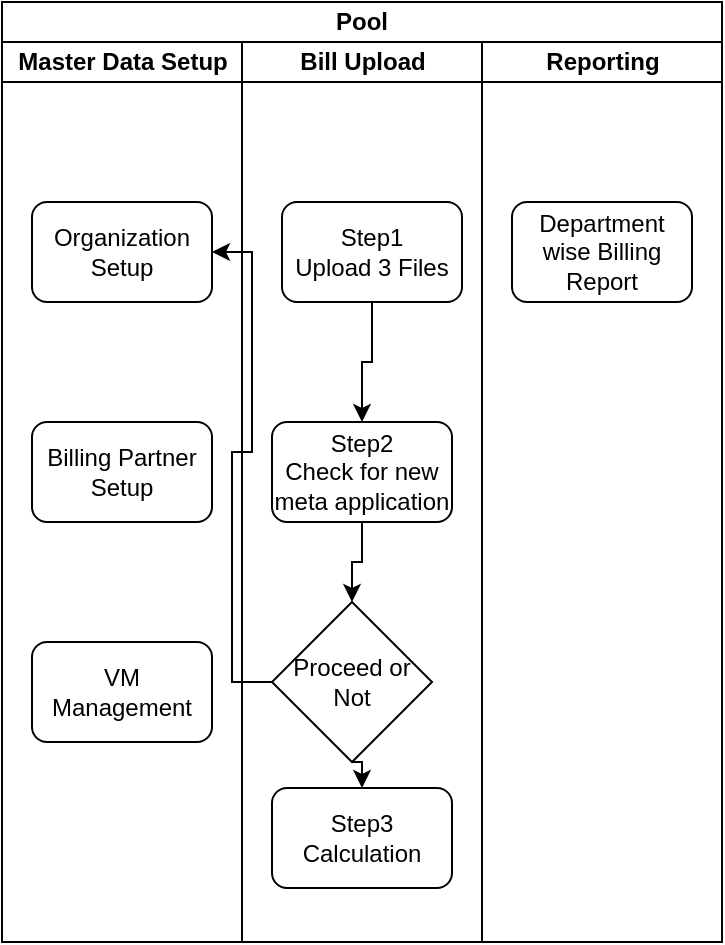 <mxfile version="24.9.1">
  <diagram name="Page-1" id="Iwcb6CgbbryZW0hVcmBh">
    <mxGraphModel dx="1050" dy="653" grid="1" gridSize="10" guides="1" tooltips="1" connect="1" arrows="1" fold="1" page="1" pageScale="1" pageWidth="850" pageHeight="1100" math="0" shadow="0">
      <root>
        <mxCell id="0" />
        <mxCell id="1" parent="0" />
        <mxCell id="6ETel4mcx1zIXjCM35hC-1" value="Pool" style="swimlane;html=1;childLayout=stackLayout;resizeParent=1;resizeParentMax=0;startSize=20;whiteSpace=wrap;" vertex="1" parent="1">
          <mxGeometry x="240" y="110" width="360" height="470" as="geometry" />
        </mxCell>
        <mxCell id="6ETel4mcx1zIXjCM35hC-2" value="Master Data Setup" style="swimlane;html=1;startSize=20;" vertex="1" parent="6ETel4mcx1zIXjCM35hC-1">
          <mxGeometry y="20" width="120" height="450" as="geometry" />
        </mxCell>
        <mxCell id="6ETel4mcx1zIXjCM35hC-24" value="Organization Setup" style="rounded=1;whiteSpace=wrap;html=1;" vertex="1" parent="6ETel4mcx1zIXjCM35hC-2">
          <mxGeometry x="15" y="80" width="90" height="50" as="geometry" />
        </mxCell>
        <mxCell id="6ETel4mcx1zIXjCM35hC-25" value="Billing Partner Setup" style="rounded=1;whiteSpace=wrap;html=1;" vertex="1" parent="6ETel4mcx1zIXjCM35hC-2">
          <mxGeometry x="15" y="190" width="90" height="50" as="geometry" />
        </mxCell>
        <mxCell id="6ETel4mcx1zIXjCM35hC-29" value="VM Management" style="rounded=1;whiteSpace=wrap;html=1;" vertex="1" parent="6ETel4mcx1zIXjCM35hC-2">
          <mxGeometry x="15" y="300" width="90" height="50" as="geometry" />
        </mxCell>
        <mxCell id="6ETel4mcx1zIXjCM35hC-3" value="Bill Upload" style="swimlane;html=1;startSize=20;" vertex="1" parent="6ETel4mcx1zIXjCM35hC-1">
          <mxGeometry x="120" y="20" width="120" height="450" as="geometry" />
        </mxCell>
        <mxCell id="6ETel4mcx1zIXjCM35hC-36" style="edgeStyle=orthogonalEdgeStyle;rounded=0;orthogonalLoop=1;jettySize=auto;html=1;exitX=0.5;exitY=1;exitDx=0;exitDy=0;entryX=0.5;entryY=0;entryDx=0;entryDy=0;" edge="1" parent="6ETel4mcx1zIXjCM35hC-3" source="6ETel4mcx1zIXjCM35hC-31" target="6ETel4mcx1zIXjCM35hC-32">
          <mxGeometry relative="1" as="geometry" />
        </mxCell>
        <mxCell id="6ETel4mcx1zIXjCM35hC-31" value="Step1&lt;br&gt;Upload 3 Files" style="rounded=1;whiteSpace=wrap;html=1;" vertex="1" parent="6ETel4mcx1zIXjCM35hC-3">
          <mxGeometry x="20" y="80" width="90" height="50" as="geometry" />
        </mxCell>
        <mxCell id="6ETel4mcx1zIXjCM35hC-37" style="edgeStyle=orthogonalEdgeStyle;rounded=0;orthogonalLoop=1;jettySize=auto;html=1;exitX=0.5;exitY=1;exitDx=0;exitDy=0;entryX=0.5;entryY=0;entryDx=0;entryDy=0;" edge="1" parent="6ETel4mcx1zIXjCM35hC-3" source="6ETel4mcx1zIXjCM35hC-32" target="6ETel4mcx1zIXjCM35hC-34">
          <mxGeometry relative="1" as="geometry" />
        </mxCell>
        <mxCell id="6ETel4mcx1zIXjCM35hC-32" value="Step2&lt;br&gt;Check for new meta application" style="rounded=1;whiteSpace=wrap;html=1;" vertex="1" parent="6ETel4mcx1zIXjCM35hC-3">
          <mxGeometry x="15" y="190" width="90" height="50" as="geometry" />
        </mxCell>
        <mxCell id="6ETel4mcx1zIXjCM35hC-33" value="Step3&lt;br&gt;Calculation" style="rounded=1;whiteSpace=wrap;html=1;" vertex="1" parent="6ETel4mcx1zIXjCM35hC-3">
          <mxGeometry x="15" y="373" width="90" height="50" as="geometry" />
        </mxCell>
        <mxCell id="6ETel4mcx1zIXjCM35hC-38" style="edgeStyle=orthogonalEdgeStyle;rounded=0;orthogonalLoop=1;jettySize=auto;html=1;exitX=0.5;exitY=1;exitDx=0;exitDy=0;entryX=0.5;entryY=0;entryDx=0;entryDy=0;" edge="1" parent="6ETel4mcx1zIXjCM35hC-3" source="6ETel4mcx1zIXjCM35hC-34" target="6ETel4mcx1zIXjCM35hC-33">
          <mxGeometry relative="1" as="geometry" />
        </mxCell>
        <mxCell id="6ETel4mcx1zIXjCM35hC-34" value="Proceed or Not" style="rhombus;whiteSpace=wrap;html=1;" vertex="1" parent="6ETel4mcx1zIXjCM35hC-3">
          <mxGeometry x="15" y="280" width="80" height="80" as="geometry" />
        </mxCell>
        <mxCell id="6ETel4mcx1zIXjCM35hC-4" value="Reporting" style="swimlane;html=1;startSize=20;" vertex="1" parent="6ETel4mcx1zIXjCM35hC-1">
          <mxGeometry x="240" y="20" width="120" height="450" as="geometry">
            <mxRectangle x="240" y="20" width="40" height="460" as="alternateBounds" />
          </mxGeometry>
        </mxCell>
        <mxCell id="6ETel4mcx1zIXjCM35hC-39" value="Department wise Billing Report" style="rounded=1;whiteSpace=wrap;html=1;" vertex="1" parent="6ETel4mcx1zIXjCM35hC-4">
          <mxGeometry x="15" y="80" width="90" height="50" as="geometry" />
        </mxCell>
        <mxCell id="6ETel4mcx1zIXjCM35hC-35" style="edgeStyle=orthogonalEdgeStyle;rounded=0;orthogonalLoop=1;jettySize=auto;html=1;exitX=0;exitY=0.5;exitDx=0;exitDy=0;entryX=1;entryY=0.5;entryDx=0;entryDy=0;" edge="1" parent="6ETel4mcx1zIXjCM35hC-1" source="6ETel4mcx1zIXjCM35hC-34" target="6ETel4mcx1zIXjCM35hC-24">
          <mxGeometry relative="1" as="geometry" />
        </mxCell>
      </root>
    </mxGraphModel>
  </diagram>
</mxfile>
